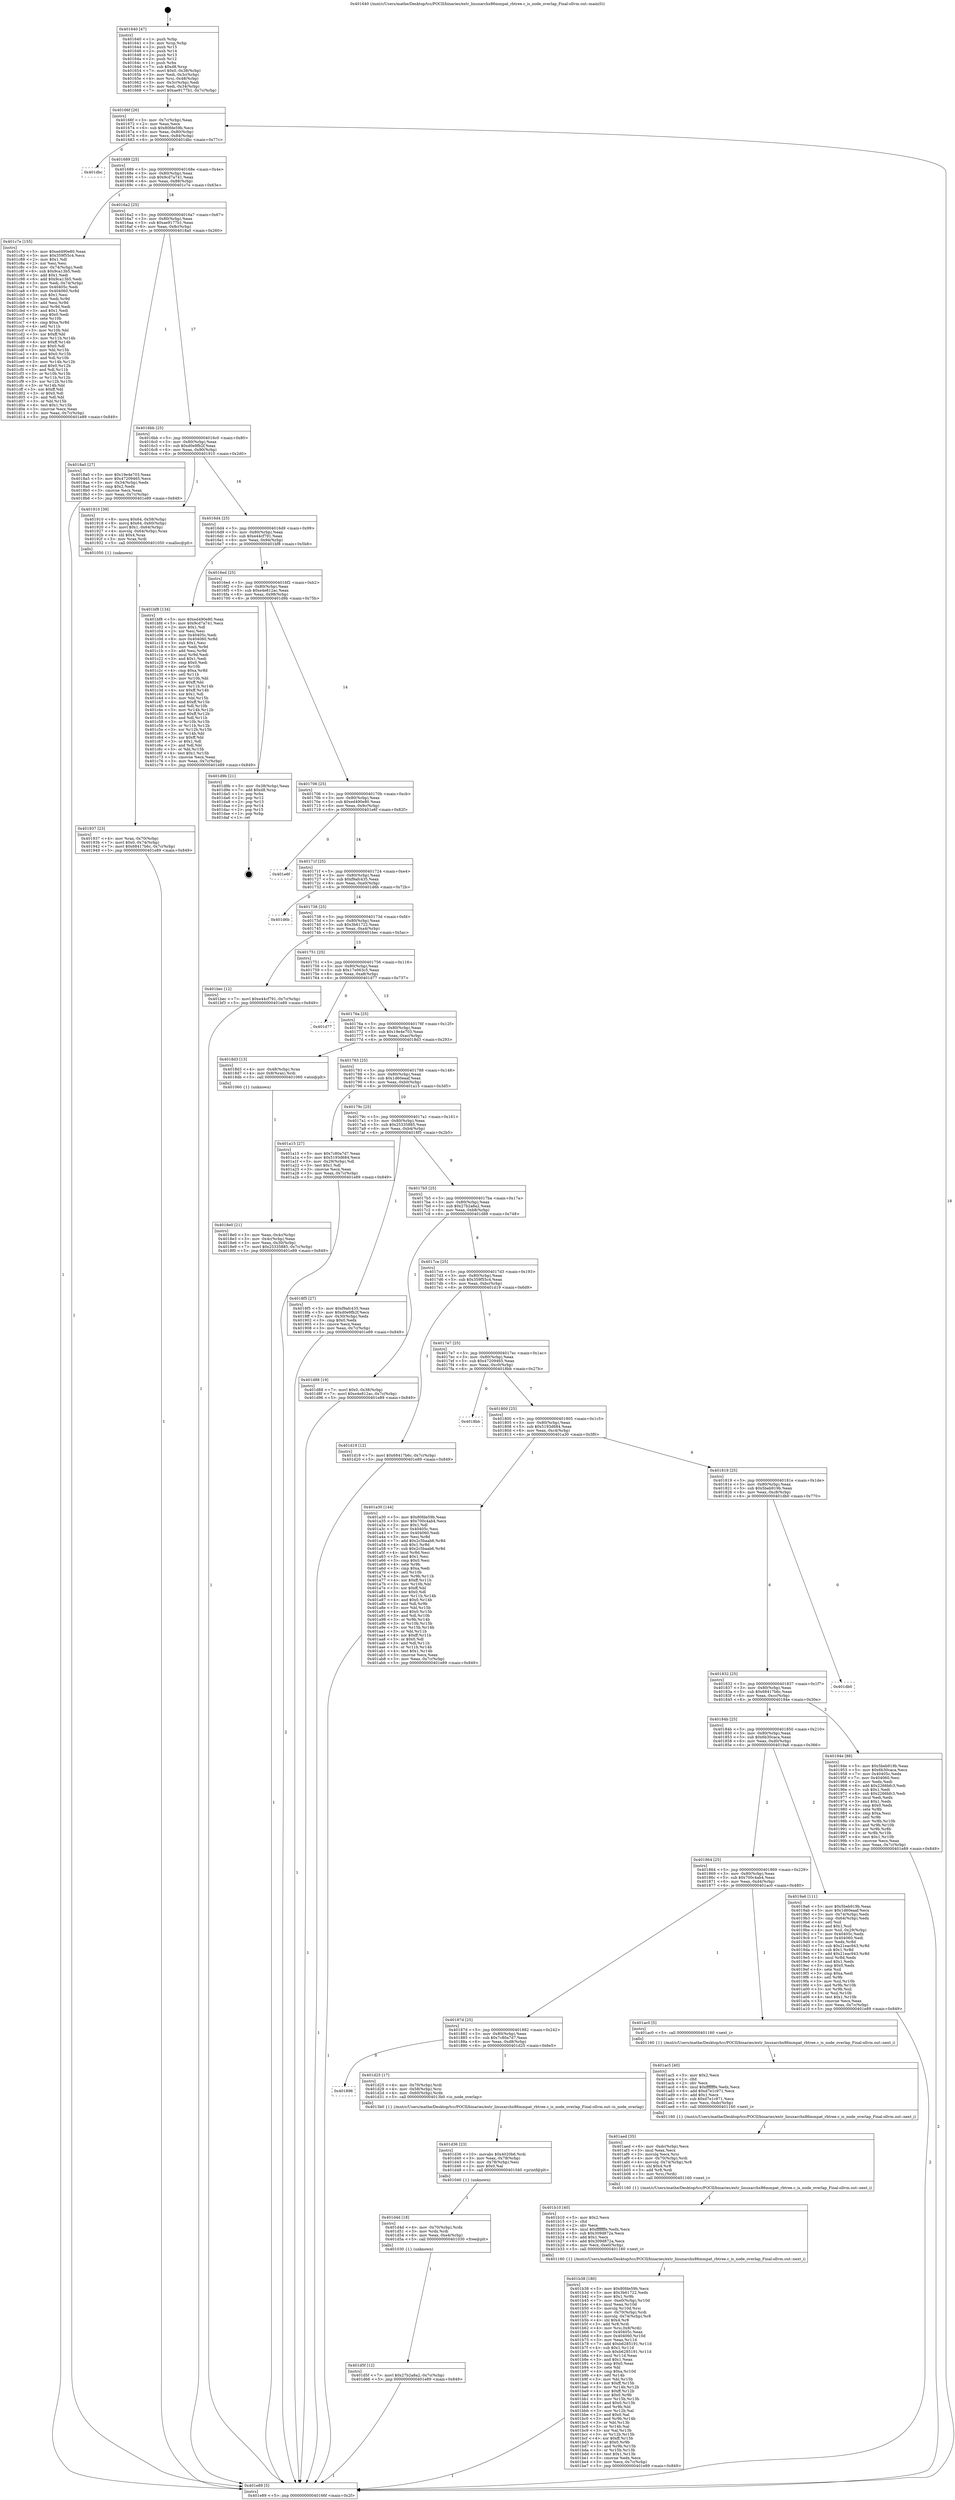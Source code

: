digraph "0x401640" {
  label = "0x401640 (/mnt/c/Users/mathe/Desktop/tcc/POCII/binaries/extr_linuxarchx86mmpat_rbtree.c_is_node_overlap_Final-ollvm.out::main(0))"
  labelloc = "t"
  node[shape=record]

  Entry [label="",width=0.3,height=0.3,shape=circle,fillcolor=black,style=filled]
  "0x40166f" [label="{
     0x40166f [26]\l
     | [instrs]\l
     &nbsp;&nbsp;0x40166f \<+3\>: mov -0x7c(%rbp),%eax\l
     &nbsp;&nbsp;0x401672 \<+2\>: mov %eax,%ecx\l
     &nbsp;&nbsp;0x401674 \<+6\>: sub $0x80fde59b,%ecx\l
     &nbsp;&nbsp;0x40167a \<+3\>: mov %eax,-0x80(%rbp)\l
     &nbsp;&nbsp;0x40167d \<+6\>: mov %ecx,-0x84(%rbp)\l
     &nbsp;&nbsp;0x401683 \<+6\>: je 0000000000401dbc \<main+0x77c\>\l
  }"]
  "0x401dbc" [label="{
     0x401dbc\l
  }", style=dashed]
  "0x401689" [label="{
     0x401689 [25]\l
     | [instrs]\l
     &nbsp;&nbsp;0x401689 \<+5\>: jmp 000000000040168e \<main+0x4e\>\l
     &nbsp;&nbsp;0x40168e \<+3\>: mov -0x80(%rbp),%eax\l
     &nbsp;&nbsp;0x401691 \<+5\>: sub $0x9cd7a741,%eax\l
     &nbsp;&nbsp;0x401696 \<+6\>: mov %eax,-0x88(%rbp)\l
     &nbsp;&nbsp;0x40169c \<+6\>: je 0000000000401c7e \<main+0x63e\>\l
  }"]
  Exit [label="",width=0.3,height=0.3,shape=circle,fillcolor=black,style=filled,peripheries=2]
  "0x401c7e" [label="{
     0x401c7e [155]\l
     | [instrs]\l
     &nbsp;&nbsp;0x401c7e \<+5\>: mov $0xed490e80,%eax\l
     &nbsp;&nbsp;0x401c83 \<+5\>: mov $0x359f55c4,%ecx\l
     &nbsp;&nbsp;0x401c88 \<+2\>: mov $0x1,%dl\l
     &nbsp;&nbsp;0x401c8a \<+2\>: xor %esi,%esi\l
     &nbsp;&nbsp;0x401c8c \<+3\>: mov -0x74(%rbp),%edi\l
     &nbsp;&nbsp;0x401c8f \<+6\>: sub $0x9ca13b5,%edi\l
     &nbsp;&nbsp;0x401c95 \<+3\>: add $0x1,%edi\l
     &nbsp;&nbsp;0x401c98 \<+6\>: add $0x9ca13b5,%edi\l
     &nbsp;&nbsp;0x401c9e \<+3\>: mov %edi,-0x74(%rbp)\l
     &nbsp;&nbsp;0x401ca1 \<+7\>: mov 0x40405c,%edi\l
     &nbsp;&nbsp;0x401ca8 \<+8\>: mov 0x404060,%r8d\l
     &nbsp;&nbsp;0x401cb0 \<+3\>: sub $0x1,%esi\l
     &nbsp;&nbsp;0x401cb3 \<+3\>: mov %edi,%r9d\l
     &nbsp;&nbsp;0x401cb6 \<+3\>: add %esi,%r9d\l
     &nbsp;&nbsp;0x401cb9 \<+4\>: imul %r9d,%edi\l
     &nbsp;&nbsp;0x401cbd \<+3\>: and $0x1,%edi\l
     &nbsp;&nbsp;0x401cc0 \<+3\>: cmp $0x0,%edi\l
     &nbsp;&nbsp;0x401cc3 \<+4\>: sete %r10b\l
     &nbsp;&nbsp;0x401cc7 \<+4\>: cmp $0xa,%r8d\l
     &nbsp;&nbsp;0x401ccb \<+4\>: setl %r11b\l
     &nbsp;&nbsp;0x401ccf \<+3\>: mov %r10b,%bl\l
     &nbsp;&nbsp;0x401cd2 \<+3\>: xor $0xff,%bl\l
     &nbsp;&nbsp;0x401cd5 \<+3\>: mov %r11b,%r14b\l
     &nbsp;&nbsp;0x401cd8 \<+4\>: xor $0xff,%r14b\l
     &nbsp;&nbsp;0x401cdc \<+3\>: xor $0x0,%dl\l
     &nbsp;&nbsp;0x401cdf \<+3\>: mov %bl,%r15b\l
     &nbsp;&nbsp;0x401ce2 \<+4\>: and $0x0,%r15b\l
     &nbsp;&nbsp;0x401ce6 \<+3\>: and %dl,%r10b\l
     &nbsp;&nbsp;0x401ce9 \<+3\>: mov %r14b,%r12b\l
     &nbsp;&nbsp;0x401cec \<+4\>: and $0x0,%r12b\l
     &nbsp;&nbsp;0x401cf0 \<+3\>: and %dl,%r11b\l
     &nbsp;&nbsp;0x401cf3 \<+3\>: or %r10b,%r15b\l
     &nbsp;&nbsp;0x401cf6 \<+3\>: or %r11b,%r12b\l
     &nbsp;&nbsp;0x401cf9 \<+3\>: xor %r12b,%r15b\l
     &nbsp;&nbsp;0x401cfc \<+3\>: or %r14b,%bl\l
     &nbsp;&nbsp;0x401cff \<+3\>: xor $0xff,%bl\l
     &nbsp;&nbsp;0x401d02 \<+3\>: or $0x0,%dl\l
     &nbsp;&nbsp;0x401d05 \<+2\>: and %dl,%bl\l
     &nbsp;&nbsp;0x401d07 \<+3\>: or %bl,%r15b\l
     &nbsp;&nbsp;0x401d0a \<+4\>: test $0x1,%r15b\l
     &nbsp;&nbsp;0x401d0e \<+3\>: cmovne %ecx,%eax\l
     &nbsp;&nbsp;0x401d11 \<+3\>: mov %eax,-0x7c(%rbp)\l
     &nbsp;&nbsp;0x401d14 \<+5\>: jmp 0000000000401e89 \<main+0x849\>\l
  }"]
  "0x4016a2" [label="{
     0x4016a2 [25]\l
     | [instrs]\l
     &nbsp;&nbsp;0x4016a2 \<+5\>: jmp 00000000004016a7 \<main+0x67\>\l
     &nbsp;&nbsp;0x4016a7 \<+3\>: mov -0x80(%rbp),%eax\l
     &nbsp;&nbsp;0x4016aa \<+5\>: sub $0xae9177b1,%eax\l
     &nbsp;&nbsp;0x4016af \<+6\>: mov %eax,-0x8c(%rbp)\l
     &nbsp;&nbsp;0x4016b5 \<+6\>: je 00000000004018a0 \<main+0x260\>\l
  }"]
  "0x401d5f" [label="{
     0x401d5f [12]\l
     | [instrs]\l
     &nbsp;&nbsp;0x401d5f \<+7\>: movl $0x27b2a8a2,-0x7c(%rbp)\l
     &nbsp;&nbsp;0x401d66 \<+5\>: jmp 0000000000401e89 \<main+0x849\>\l
  }"]
  "0x4018a0" [label="{
     0x4018a0 [27]\l
     | [instrs]\l
     &nbsp;&nbsp;0x4018a0 \<+5\>: mov $0x19e4e703,%eax\l
     &nbsp;&nbsp;0x4018a5 \<+5\>: mov $0x47209465,%ecx\l
     &nbsp;&nbsp;0x4018aa \<+3\>: mov -0x34(%rbp),%edx\l
     &nbsp;&nbsp;0x4018ad \<+3\>: cmp $0x2,%edx\l
     &nbsp;&nbsp;0x4018b0 \<+3\>: cmovne %ecx,%eax\l
     &nbsp;&nbsp;0x4018b3 \<+3\>: mov %eax,-0x7c(%rbp)\l
     &nbsp;&nbsp;0x4018b6 \<+5\>: jmp 0000000000401e89 \<main+0x849\>\l
  }"]
  "0x4016bb" [label="{
     0x4016bb [25]\l
     | [instrs]\l
     &nbsp;&nbsp;0x4016bb \<+5\>: jmp 00000000004016c0 \<main+0x80\>\l
     &nbsp;&nbsp;0x4016c0 \<+3\>: mov -0x80(%rbp),%eax\l
     &nbsp;&nbsp;0x4016c3 \<+5\>: sub $0xd0e9fb2f,%eax\l
     &nbsp;&nbsp;0x4016c8 \<+6\>: mov %eax,-0x90(%rbp)\l
     &nbsp;&nbsp;0x4016ce \<+6\>: je 0000000000401910 \<main+0x2d0\>\l
  }"]
  "0x401e89" [label="{
     0x401e89 [5]\l
     | [instrs]\l
     &nbsp;&nbsp;0x401e89 \<+5\>: jmp 000000000040166f \<main+0x2f\>\l
  }"]
  "0x401640" [label="{
     0x401640 [47]\l
     | [instrs]\l
     &nbsp;&nbsp;0x401640 \<+1\>: push %rbp\l
     &nbsp;&nbsp;0x401641 \<+3\>: mov %rsp,%rbp\l
     &nbsp;&nbsp;0x401644 \<+2\>: push %r15\l
     &nbsp;&nbsp;0x401646 \<+2\>: push %r14\l
     &nbsp;&nbsp;0x401648 \<+2\>: push %r13\l
     &nbsp;&nbsp;0x40164a \<+2\>: push %r12\l
     &nbsp;&nbsp;0x40164c \<+1\>: push %rbx\l
     &nbsp;&nbsp;0x40164d \<+7\>: sub $0xd8,%rsp\l
     &nbsp;&nbsp;0x401654 \<+7\>: movl $0x0,-0x38(%rbp)\l
     &nbsp;&nbsp;0x40165b \<+3\>: mov %edi,-0x3c(%rbp)\l
     &nbsp;&nbsp;0x40165e \<+4\>: mov %rsi,-0x48(%rbp)\l
     &nbsp;&nbsp;0x401662 \<+3\>: mov -0x3c(%rbp),%edi\l
     &nbsp;&nbsp;0x401665 \<+3\>: mov %edi,-0x34(%rbp)\l
     &nbsp;&nbsp;0x401668 \<+7\>: movl $0xae9177b1,-0x7c(%rbp)\l
  }"]
  "0x401d4d" [label="{
     0x401d4d [18]\l
     | [instrs]\l
     &nbsp;&nbsp;0x401d4d \<+4\>: mov -0x70(%rbp),%rdx\l
     &nbsp;&nbsp;0x401d51 \<+3\>: mov %rdx,%rdi\l
     &nbsp;&nbsp;0x401d54 \<+6\>: mov %eax,-0xe4(%rbp)\l
     &nbsp;&nbsp;0x401d5a \<+5\>: call 0000000000401030 \<free@plt\>\l
     | [calls]\l
     &nbsp;&nbsp;0x401030 \{1\} (unknown)\l
  }"]
  "0x401910" [label="{
     0x401910 [39]\l
     | [instrs]\l
     &nbsp;&nbsp;0x401910 \<+8\>: movq $0x64,-0x58(%rbp)\l
     &nbsp;&nbsp;0x401918 \<+8\>: movq $0x64,-0x60(%rbp)\l
     &nbsp;&nbsp;0x401920 \<+7\>: movl $0x1,-0x64(%rbp)\l
     &nbsp;&nbsp;0x401927 \<+4\>: movslq -0x64(%rbp),%rax\l
     &nbsp;&nbsp;0x40192b \<+4\>: shl $0x4,%rax\l
     &nbsp;&nbsp;0x40192f \<+3\>: mov %rax,%rdi\l
     &nbsp;&nbsp;0x401932 \<+5\>: call 0000000000401050 \<malloc@plt\>\l
     | [calls]\l
     &nbsp;&nbsp;0x401050 \{1\} (unknown)\l
  }"]
  "0x4016d4" [label="{
     0x4016d4 [25]\l
     | [instrs]\l
     &nbsp;&nbsp;0x4016d4 \<+5\>: jmp 00000000004016d9 \<main+0x99\>\l
     &nbsp;&nbsp;0x4016d9 \<+3\>: mov -0x80(%rbp),%eax\l
     &nbsp;&nbsp;0x4016dc \<+5\>: sub $0xe44cf791,%eax\l
     &nbsp;&nbsp;0x4016e1 \<+6\>: mov %eax,-0x94(%rbp)\l
     &nbsp;&nbsp;0x4016e7 \<+6\>: je 0000000000401bf8 \<main+0x5b8\>\l
  }"]
  "0x401d36" [label="{
     0x401d36 [23]\l
     | [instrs]\l
     &nbsp;&nbsp;0x401d36 \<+10\>: movabs $0x4020b6,%rdi\l
     &nbsp;&nbsp;0x401d40 \<+3\>: mov %eax,-0x78(%rbp)\l
     &nbsp;&nbsp;0x401d43 \<+3\>: mov -0x78(%rbp),%esi\l
     &nbsp;&nbsp;0x401d46 \<+2\>: mov $0x0,%al\l
     &nbsp;&nbsp;0x401d48 \<+5\>: call 0000000000401040 \<printf@plt\>\l
     | [calls]\l
     &nbsp;&nbsp;0x401040 \{1\} (unknown)\l
  }"]
  "0x401bf8" [label="{
     0x401bf8 [134]\l
     | [instrs]\l
     &nbsp;&nbsp;0x401bf8 \<+5\>: mov $0xed490e80,%eax\l
     &nbsp;&nbsp;0x401bfd \<+5\>: mov $0x9cd7a741,%ecx\l
     &nbsp;&nbsp;0x401c02 \<+2\>: mov $0x1,%dl\l
     &nbsp;&nbsp;0x401c04 \<+2\>: xor %esi,%esi\l
     &nbsp;&nbsp;0x401c06 \<+7\>: mov 0x40405c,%edi\l
     &nbsp;&nbsp;0x401c0d \<+8\>: mov 0x404060,%r8d\l
     &nbsp;&nbsp;0x401c15 \<+3\>: sub $0x1,%esi\l
     &nbsp;&nbsp;0x401c18 \<+3\>: mov %edi,%r9d\l
     &nbsp;&nbsp;0x401c1b \<+3\>: add %esi,%r9d\l
     &nbsp;&nbsp;0x401c1e \<+4\>: imul %r9d,%edi\l
     &nbsp;&nbsp;0x401c22 \<+3\>: and $0x1,%edi\l
     &nbsp;&nbsp;0x401c25 \<+3\>: cmp $0x0,%edi\l
     &nbsp;&nbsp;0x401c28 \<+4\>: sete %r10b\l
     &nbsp;&nbsp;0x401c2c \<+4\>: cmp $0xa,%r8d\l
     &nbsp;&nbsp;0x401c30 \<+4\>: setl %r11b\l
     &nbsp;&nbsp;0x401c34 \<+3\>: mov %r10b,%bl\l
     &nbsp;&nbsp;0x401c37 \<+3\>: xor $0xff,%bl\l
     &nbsp;&nbsp;0x401c3a \<+3\>: mov %r11b,%r14b\l
     &nbsp;&nbsp;0x401c3d \<+4\>: xor $0xff,%r14b\l
     &nbsp;&nbsp;0x401c41 \<+3\>: xor $0x1,%dl\l
     &nbsp;&nbsp;0x401c44 \<+3\>: mov %bl,%r15b\l
     &nbsp;&nbsp;0x401c47 \<+4\>: and $0xff,%r15b\l
     &nbsp;&nbsp;0x401c4b \<+3\>: and %dl,%r10b\l
     &nbsp;&nbsp;0x401c4e \<+3\>: mov %r14b,%r12b\l
     &nbsp;&nbsp;0x401c51 \<+4\>: and $0xff,%r12b\l
     &nbsp;&nbsp;0x401c55 \<+3\>: and %dl,%r11b\l
     &nbsp;&nbsp;0x401c58 \<+3\>: or %r10b,%r15b\l
     &nbsp;&nbsp;0x401c5b \<+3\>: or %r11b,%r12b\l
     &nbsp;&nbsp;0x401c5e \<+3\>: xor %r12b,%r15b\l
     &nbsp;&nbsp;0x401c61 \<+3\>: or %r14b,%bl\l
     &nbsp;&nbsp;0x401c64 \<+3\>: xor $0xff,%bl\l
     &nbsp;&nbsp;0x401c67 \<+3\>: or $0x1,%dl\l
     &nbsp;&nbsp;0x401c6a \<+2\>: and %dl,%bl\l
     &nbsp;&nbsp;0x401c6c \<+3\>: or %bl,%r15b\l
     &nbsp;&nbsp;0x401c6f \<+4\>: test $0x1,%r15b\l
     &nbsp;&nbsp;0x401c73 \<+3\>: cmovne %ecx,%eax\l
     &nbsp;&nbsp;0x401c76 \<+3\>: mov %eax,-0x7c(%rbp)\l
     &nbsp;&nbsp;0x401c79 \<+5\>: jmp 0000000000401e89 \<main+0x849\>\l
  }"]
  "0x4016ed" [label="{
     0x4016ed [25]\l
     | [instrs]\l
     &nbsp;&nbsp;0x4016ed \<+5\>: jmp 00000000004016f2 \<main+0xb2\>\l
     &nbsp;&nbsp;0x4016f2 \<+3\>: mov -0x80(%rbp),%eax\l
     &nbsp;&nbsp;0x4016f5 \<+5\>: sub $0xe4e812ac,%eax\l
     &nbsp;&nbsp;0x4016fa \<+6\>: mov %eax,-0x98(%rbp)\l
     &nbsp;&nbsp;0x401700 \<+6\>: je 0000000000401d9b \<main+0x75b\>\l
  }"]
  "0x401896" [label="{
     0x401896\l
  }", style=dashed]
  "0x401d9b" [label="{
     0x401d9b [21]\l
     | [instrs]\l
     &nbsp;&nbsp;0x401d9b \<+3\>: mov -0x38(%rbp),%eax\l
     &nbsp;&nbsp;0x401d9e \<+7\>: add $0xd8,%rsp\l
     &nbsp;&nbsp;0x401da5 \<+1\>: pop %rbx\l
     &nbsp;&nbsp;0x401da6 \<+2\>: pop %r12\l
     &nbsp;&nbsp;0x401da8 \<+2\>: pop %r13\l
     &nbsp;&nbsp;0x401daa \<+2\>: pop %r14\l
     &nbsp;&nbsp;0x401dac \<+2\>: pop %r15\l
     &nbsp;&nbsp;0x401dae \<+1\>: pop %rbp\l
     &nbsp;&nbsp;0x401daf \<+1\>: ret\l
  }"]
  "0x401706" [label="{
     0x401706 [25]\l
     | [instrs]\l
     &nbsp;&nbsp;0x401706 \<+5\>: jmp 000000000040170b \<main+0xcb\>\l
     &nbsp;&nbsp;0x40170b \<+3\>: mov -0x80(%rbp),%eax\l
     &nbsp;&nbsp;0x40170e \<+5\>: sub $0xed490e80,%eax\l
     &nbsp;&nbsp;0x401713 \<+6\>: mov %eax,-0x9c(%rbp)\l
     &nbsp;&nbsp;0x401719 \<+6\>: je 0000000000401e6f \<main+0x82f\>\l
  }"]
  "0x401d25" [label="{
     0x401d25 [17]\l
     | [instrs]\l
     &nbsp;&nbsp;0x401d25 \<+4\>: mov -0x70(%rbp),%rdi\l
     &nbsp;&nbsp;0x401d29 \<+4\>: mov -0x58(%rbp),%rsi\l
     &nbsp;&nbsp;0x401d2d \<+4\>: mov -0x60(%rbp),%rdx\l
     &nbsp;&nbsp;0x401d31 \<+5\>: call 00000000004013b0 \<is_node_overlap\>\l
     | [calls]\l
     &nbsp;&nbsp;0x4013b0 \{1\} (/mnt/c/Users/mathe/Desktop/tcc/POCII/binaries/extr_linuxarchx86mmpat_rbtree.c_is_node_overlap_Final-ollvm.out::is_node_overlap)\l
  }"]
  "0x401e6f" [label="{
     0x401e6f\l
  }", style=dashed]
  "0x40171f" [label="{
     0x40171f [25]\l
     | [instrs]\l
     &nbsp;&nbsp;0x40171f \<+5\>: jmp 0000000000401724 \<main+0xe4\>\l
     &nbsp;&nbsp;0x401724 \<+3\>: mov -0x80(%rbp),%eax\l
     &nbsp;&nbsp;0x401727 \<+5\>: sub $0xf9afc435,%eax\l
     &nbsp;&nbsp;0x40172c \<+6\>: mov %eax,-0xa0(%rbp)\l
     &nbsp;&nbsp;0x401732 \<+6\>: je 0000000000401d6b \<main+0x72b\>\l
  }"]
  "0x401b38" [label="{
     0x401b38 [180]\l
     | [instrs]\l
     &nbsp;&nbsp;0x401b38 \<+5\>: mov $0x80fde59b,%ecx\l
     &nbsp;&nbsp;0x401b3d \<+5\>: mov $0x3b61722,%edx\l
     &nbsp;&nbsp;0x401b42 \<+3\>: mov $0x1,%r9b\l
     &nbsp;&nbsp;0x401b45 \<+7\>: mov -0xe0(%rbp),%r10d\l
     &nbsp;&nbsp;0x401b4c \<+4\>: imul %eax,%r10d\l
     &nbsp;&nbsp;0x401b50 \<+3\>: movslq %r10d,%rsi\l
     &nbsp;&nbsp;0x401b53 \<+4\>: mov -0x70(%rbp),%rdi\l
     &nbsp;&nbsp;0x401b57 \<+4\>: movslq -0x74(%rbp),%r8\l
     &nbsp;&nbsp;0x401b5b \<+4\>: shl $0x4,%r8\l
     &nbsp;&nbsp;0x401b5f \<+3\>: add %r8,%rdi\l
     &nbsp;&nbsp;0x401b62 \<+4\>: mov %rsi,0x8(%rdi)\l
     &nbsp;&nbsp;0x401b66 \<+7\>: mov 0x40405c,%eax\l
     &nbsp;&nbsp;0x401b6d \<+8\>: mov 0x404060,%r10d\l
     &nbsp;&nbsp;0x401b75 \<+3\>: mov %eax,%r11d\l
     &nbsp;&nbsp;0x401b78 \<+7\>: add $0xb6285191,%r11d\l
     &nbsp;&nbsp;0x401b7f \<+4\>: sub $0x1,%r11d\l
     &nbsp;&nbsp;0x401b83 \<+7\>: sub $0xb6285191,%r11d\l
     &nbsp;&nbsp;0x401b8a \<+4\>: imul %r11d,%eax\l
     &nbsp;&nbsp;0x401b8e \<+3\>: and $0x1,%eax\l
     &nbsp;&nbsp;0x401b91 \<+3\>: cmp $0x0,%eax\l
     &nbsp;&nbsp;0x401b94 \<+3\>: sete %bl\l
     &nbsp;&nbsp;0x401b97 \<+4\>: cmp $0xa,%r10d\l
     &nbsp;&nbsp;0x401b9b \<+4\>: setl %r14b\l
     &nbsp;&nbsp;0x401b9f \<+3\>: mov %bl,%r15b\l
     &nbsp;&nbsp;0x401ba2 \<+4\>: xor $0xff,%r15b\l
     &nbsp;&nbsp;0x401ba6 \<+3\>: mov %r14b,%r12b\l
     &nbsp;&nbsp;0x401ba9 \<+4\>: xor $0xff,%r12b\l
     &nbsp;&nbsp;0x401bad \<+4\>: xor $0x0,%r9b\l
     &nbsp;&nbsp;0x401bb1 \<+3\>: mov %r15b,%r13b\l
     &nbsp;&nbsp;0x401bb4 \<+4\>: and $0x0,%r13b\l
     &nbsp;&nbsp;0x401bb8 \<+3\>: and %r9b,%bl\l
     &nbsp;&nbsp;0x401bbb \<+3\>: mov %r12b,%al\l
     &nbsp;&nbsp;0x401bbe \<+2\>: and $0x0,%al\l
     &nbsp;&nbsp;0x401bc0 \<+3\>: and %r9b,%r14b\l
     &nbsp;&nbsp;0x401bc3 \<+3\>: or %bl,%r13b\l
     &nbsp;&nbsp;0x401bc6 \<+3\>: or %r14b,%al\l
     &nbsp;&nbsp;0x401bc9 \<+3\>: xor %al,%r13b\l
     &nbsp;&nbsp;0x401bcc \<+3\>: or %r12b,%r15b\l
     &nbsp;&nbsp;0x401bcf \<+4\>: xor $0xff,%r15b\l
     &nbsp;&nbsp;0x401bd3 \<+4\>: or $0x0,%r9b\l
     &nbsp;&nbsp;0x401bd7 \<+3\>: and %r9b,%r15b\l
     &nbsp;&nbsp;0x401bda \<+3\>: or %r15b,%r13b\l
     &nbsp;&nbsp;0x401bdd \<+4\>: test $0x1,%r13b\l
     &nbsp;&nbsp;0x401be1 \<+3\>: cmovne %edx,%ecx\l
     &nbsp;&nbsp;0x401be4 \<+3\>: mov %ecx,-0x7c(%rbp)\l
     &nbsp;&nbsp;0x401be7 \<+5\>: jmp 0000000000401e89 \<main+0x849\>\l
  }"]
  "0x401d6b" [label="{
     0x401d6b\l
  }", style=dashed]
  "0x401738" [label="{
     0x401738 [25]\l
     | [instrs]\l
     &nbsp;&nbsp;0x401738 \<+5\>: jmp 000000000040173d \<main+0xfd\>\l
     &nbsp;&nbsp;0x40173d \<+3\>: mov -0x80(%rbp),%eax\l
     &nbsp;&nbsp;0x401740 \<+5\>: sub $0x3b61722,%eax\l
     &nbsp;&nbsp;0x401745 \<+6\>: mov %eax,-0xa4(%rbp)\l
     &nbsp;&nbsp;0x40174b \<+6\>: je 0000000000401bec \<main+0x5ac\>\l
  }"]
  "0x401b10" [label="{
     0x401b10 [40]\l
     | [instrs]\l
     &nbsp;&nbsp;0x401b10 \<+5\>: mov $0x2,%ecx\l
     &nbsp;&nbsp;0x401b15 \<+1\>: cltd\l
     &nbsp;&nbsp;0x401b16 \<+2\>: idiv %ecx\l
     &nbsp;&nbsp;0x401b18 \<+6\>: imul $0xfffffffe,%edx,%ecx\l
     &nbsp;&nbsp;0x401b1e \<+6\>: sub $0x309d872a,%ecx\l
     &nbsp;&nbsp;0x401b24 \<+3\>: add $0x1,%ecx\l
     &nbsp;&nbsp;0x401b27 \<+6\>: add $0x309d872a,%ecx\l
     &nbsp;&nbsp;0x401b2d \<+6\>: mov %ecx,-0xe0(%rbp)\l
     &nbsp;&nbsp;0x401b33 \<+5\>: call 0000000000401160 \<next_i\>\l
     | [calls]\l
     &nbsp;&nbsp;0x401160 \{1\} (/mnt/c/Users/mathe/Desktop/tcc/POCII/binaries/extr_linuxarchx86mmpat_rbtree.c_is_node_overlap_Final-ollvm.out::next_i)\l
  }"]
  "0x401bec" [label="{
     0x401bec [12]\l
     | [instrs]\l
     &nbsp;&nbsp;0x401bec \<+7\>: movl $0xe44cf791,-0x7c(%rbp)\l
     &nbsp;&nbsp;0x401bf3 \<+5\>: jmp 0000000000401e89 \<main+0x849\>\l
  }"]
  "0x401751" [label="{
     0x401751 [25]\l
     | [instrs]\l
     &nbsp;&nbsp;0x401751 \<+5\>: jmp 0000000000401756 \<main+0x116\>\l
     &nbsp;&nbsp;0x401756 \<+3\>: mov -0x80(%rbp),%eax\l
     &nbsp;&nbsp;0x401759 \<+5\>: sub $0x17e063c5,%eax\l
     &nbsp;&nbsp;0x40175e \<+6\>: mov %eax,-0xa8(%rbp)\l
     &nbsp;&nbsp;0x401764 \<+6\>: je 0000000000401d77 \<main+0x737\>\l
  }"]
  "0x401aed" [label="{
     0x401aed [35]\l
     | [instrs]\l
     &nbsp;&nbsp;0x401aed \<+6\>: mov -0xdc(%rbp),%ecx\l
     &nbsp;&nbsp;0x401af3 \<+3\>: imul %eax,%ecx\l
     &nbsp;&nbsp;0x401af6 \<+3\>: movslq %ecx,%rsi\l
     &nbsp;&nbsp;0x401af9 \<+4\>: mov -0x70(%rbp),%rdi\l
     &nbsp;&nbsp;0x401afd \<+4\>: movslq -0x74(%rbp),%r8\l
     &nbsp;&nbsp;0x401b01 \<+4\>: shl $0x4,%r8\l
     &nbsp;&nbsp;0x401b05 \<+3\>: add %r8,%rdi\l
     &nbsp;&nbsp;0x401b08 \<+3\>: mov %rsi,(%rdi)\l
     &nbsp;&nbsp;0x401b0b \<+5\>: call 0000000000401160 \<next_i\>\l
     | [calls]\l
     &nbsp;&nbsp;0x401160 \{1\} (/mnt/c/Users/mathe/Desktop/tcc/POCII/binaries/extr_linuxarchx86mmpat_rbtree.c_is_node_overlap_Final-ollvm.out::next_i)\l
  }"]
  "0x401d77" [label="{
     0x401d77\l
  }", style=dashed]
  "0x40176a" [label="{
     0x40176a [25]\l
     | [instrs]\l
     &nbsp;&nbsp;0x40176a \<+5\>: jmp 000000000040176f \<main+0x12f\>\l
     &nbsp;&nbsp;0x40176f \<+3\>: mov -0x80(%rbp),%eax\l
     &nbsp;&nbsp;0x401772 \<+5\>: sub $0x19e4e703,%eax\l
     &nbsp;&nbsp;0x401777 \<+6\>: mov %eax,-0xac(%rbp)\l
     &nbsp;&nbsp;0x40177d \<+6\>: je 00000000004018d3 \<main+0x293\>\l
  }"]
  "0x401ac5" [label="{
     0x401ac5 [40]\l
     | [instrs]\l
     &nbsp;&nbsp;0x401ac5 \<+5\>: mov $0x2,%ecx\l
     &nbsp;&nbsp;0x401aca \<+1\>: cltd\l
     &nbsp;&nbsp;0x401acb \<+2\>: idiv %ecx\l
     &nbsp;&nbsp;0x401acd \<+6\>: imul $0xfffffffe,%edx,%ecx\l
     &nbsp;&nbsp;0x401ad3 \<+6\>: add $0xd7e1c971,%ecx\l
     &nbsp;&nbsp;0x401ad9 \<+3\>: add $0x1,%ecx\l
     &nbsp;&nbsp;0x401adc \<+6\>: sub $0xd7e1c971,%ecx\l
     &nbsp;&nbsp;0x401ae2 \<+6\>: mov %ecx,-0xdc(%rbp)\l
     &nbsp;&nbsp;0x401ae8 \<+5\>: call 0000000000401160 \<next_i\>\l
     | [calls]\l
     &nbsp;&nbsp;0x401160 \{1\} (/mnt/c/Users/mathe/Desktop/tcc/POCII/binaries/extr_linuxarchx86mmpat_rbtree.c_is_node_overlap_Final-ollvm.out::next_i)\l
  }"]
  "0x4018d3" [label="{
     0x4018d3 [13]\l
     | [instrs]\l
     &nbsp;&nbsp;0x4018d3 \<+4\>: mov -0x48(%rbp),%rax\l
     &nbsp;&nbsp;0x4018d7 \<+4\>: mov 0x8(%rax),%rdi\l
     &nbsp;&nbsp;0x4018db \<+5\>: call 0000000000401060 \<atoi@plt\>\l
     | [calls]\l
     &nbsp;&nbsp;0x401060 \{1\} (unknown)\l
  }"]
  "0x401783" [label="{
     0x401783 [25]\l
     | [instrs]\l
     &nbsp;&nbsp;0x401783 \<+5\>: jmp 0000000000401788 \<main+0x148\>\l
     &nbsp;&nbsp;0x401788 \<+3\>: mov -0x80(%rbp),%eax\l
     &nbsp;&nbsp;0x40178b \<+5\>: sub $0x1d60eaaf,%eax\l
     &nbsp;&nbsp;0x401790 \<+6\>: mov %eax,-0xb0(%rbp)\l
     &nbsp;&nbsp;0x401796 \<+6\>: je 0000000000401a15 \<main+0x3d5\>\l
  }"]
  "0x4018e0" [label="{
     0x4018e0 [21]\l
     | [instrs]\l
     &nbsp;&nbsp;0x4018e0 \<+3\>: mov %eax,-0x4c(%rbp)\l
     &nbsp;&nbsp;0x4018e3 \<+3\>: mov -0x4c(%rbp),%eax\l
     &nbsp;&nbsp;0x4018e6 \<+3\>: mov %eax,-0x30(%rbp)\l
     &nbsp;&nbsp;0x4018e9 \<+7\>: movl $0x25335885,-0x7c(%rbp)\l
     &nbsp;&nbsp;0x4018f0 \<+5\>: jmp 0000000000401e89 \<main+0x849\>\l
  }"]
  "0x40187d" [label="{
     0x40187d [25]\l
     | [instrs]\l
     &nbsp;&nbsp;0x40187d \<+5\>: jmp 0000000000401882 \<main+0x242\>\l
     &nbsp;&nbsp;0x401882 \<+3\>: mov -0x80(%rbp),%eax\l
     &nbsp;&nbsp;0x401885 \<+5\>: sub $0x7c80a7d7,%eax\l
     &nbsp;&nbsp;0x40188a \<+6\>: mov %eax,-0xd8(%rbp)\l
     &nbsp;&nbsp;0x401890 \<+6\>: je 0000000000401d25 \<main+0x6e5\>\l
  }"]
  "0x401a15" [label="{
     0x401a15 [27]\l
     | [instrs]\l
     &nbsp;&nbsp;0x401a15 \<+5\>: mov $0x7c80a7d7,%eax\l
     &nbsp;&nbsp;0x401a1a \<+5\>: mov $0x5193d684,%ecx\l
     &nbsp;&nbsp;0x401a1f \<+3\>: mov -0x29(%rbp),%dl\l
     &nbsp;&nbsp;0x401a22 \<+3\>: test $0x1,%dl\l
     &nbsp;&nbsp;0x401a25 \<+3\>: cmovne %ecx,%eax\l
     &nbsp;&nbsp;0x401a28 \<+3\>: mov %eax,-0x7c(%rbp)\l
     &nbsp;&nbsp;0x401a2b \<+5\>: jmp 0000000000401e89 \<main+0x849\>\l
  }"]
  "0x40179c" [label="{
     0x40179c [25]\l
     | [instrs]\l
     &nbsp;&nbsp;0x40179c \<+5\>: jmp 00000000004017a1 \<main+0x161\>\l
     &nbsp;&nbsp;0x4017a1 \<+3\>: mov -0x80(%rbp),%eax\l
     &nbsp;&nbsp;0x4017a4 \<+5\>: sub $0x25335885,%eax\l
     &nbsp;&nbsp;0x4017a9 \<+6\>: mov %eax,-0xb4(%rbp)\l
     &nbsp;&nbsp;0x4017af \<+6\>: je 00000000004018f5 \<main+0x2b5\>\l
  }"]
  "0x401ac0" [label="{
     0x401ac0 [5]\l
     | [instrs]\l
     &nbsp;&nbsp;0x401ac0 \<+5\>: call 0000000000401160 \<next_i\>\l
     | [calls]\l
     &nbsp;&nbsp;0x401160 \{1\} (/mnt/c/Users/mathe/Desktop/tcc/POCII/binaries/extr_linuxarchx86mmpat_rbtree.c_is_node_overlap_Final-ollvm.out::next_i)\l
  }"]
  "0x4018f5" [label="{
     0x4018f5 [27]\l
     | [instrs]\l
     &nbsp;&nbsp;0x4018f5 \<+5\>: mov $0xf9afc435,%eax\l
     &nbsp;&nbsp;0x4018fa \<+5\>: mov $0xd0e9fb2f,%ecx\l
     &nbsp;&nbsp;0x4018ff \<+3\>: mov -0x30(%rbp),%edx\l
     &nbsp;&nbsp;0x401902 \<+3\>: cmp $0x0,%edx\l
     &nbsp;&nbsp;0x401905 \<+3\>: cmove %ecx,%eax\l
     &nbsp;&nbsp;0x401908 \<+3\>: mov %eax,-0x7c(%rbp)\l
     &nbsp;&nbsp;0x40190b \<+5\>: jmp 0000000000401e89 \<main+0x849\>\l
  }"]
  "0x4017b5" [label="{
     0x4017b5 [25]\l
     | [instrs]\l
     &nbsp;&nbsp;0x4017b5 \<+5\>: jmp 00000000004017ba \<main+0x17a\>\l
     &nbsp;&nbsp;0x4017ba \<+3\>: mov -0x80(%rbp),%eax\l
     &nbsp;&nbsp;0x4017bd \<+5\>: sub $0x27b2a8a2,%eax\l
     &nbsp;&nbsp;0x4017c2 \<+6\>: mov %eax,-0xb8(%rbp)\l
     &nbsp;&nbsp;0x4017c8 \<+6\>: je 0000000000401d88 \<main+0x748\>\l
  }"]
  "0x401937" [label="{
     0x401937 [23]\l
     | [instrs]\l
     &nbsp;&nbsp;0x401937 \<+4\>: mov %rax,-0x70(%rbp)\l
     &nbsp;&nbsp;0x40193b \<+7\>: movl $0x0,-0x74(%rbp)\l
     &nbsp;&nbsp;0x401942 \<+7\>: movl $0x68417b6c,-0x7c(%rbp)\l
     &nbsp;&nbsp;0x401949 \<+5\>: jmp 0000000000401e89 \<main+0x849\>\l
  }"]
  "0x401864" [label="{
     0x401864 [25]\l
     | [instrs]\l
     &nbsp;&nbsp;0x401864 \<+5\>: jmp 0000000000401869 \<main+0x229\>\l
     &nbsp;&nbsp;0x401869 \<+3\>: mov -0x80(%rbp),%eax\l
     &nbsp;&nbsp;0x40186c \<+5\>: sub $0x700c4ab4,%eax\l
     &nbsp;&nbsp;0x401871 \<+6\>: mov %eax,-0xd4(%rbp)\l
     &nbsp;&nbsp;0x401877 \<+6\>: je 0000000000401ac0 \<main+0x480\>\l
  }"]
  "0x401d88" [label="{
     0x401d88 [19]\l
     | [instrs]\l
     &nbsp;&nbsp;0x401d88 \<+7\>: movl $0x0,-0x38(%rbp)\l
     &nbsp;&nbsp;0x401d8f \<+7\>: movl $0xe4e812ac,-0x7c(%rbp)\l
     &nbsp;&nbsp;0x401d96 \<+5\>: jmp 0000000000401e89 \<main+0x849\>\l
  }"]
  "0x4017ce" [label="{
     0x4017ce [25]\l
     | [instrs]\l
     &nbsp;&nbsp;0x4017ce \<+5\>: jmp 00000000004017d3 \<main+0x193\>\l
     &nbsp;&nbsp;0x4017d3 \<+3\>: mov -0x80(%rbp),%eax\l
     &nbsp;&nbsp;0x4017d6 \<+5\>: sub $0x359f55c4,%eax\l
     &nbsp;&nbsp;0x4017db \<+6\>: mov %eax,-0xbc(%rbp)\l
     &nbsp;&nbsp;0x4017e1 \<+6\>: je 0000000000401d19 \<main+0x6d9\>\l
  }"]
  "0x4019a6" [label="{
     0x4019a6 [111]\l
     | [instrs]\l
     &nbsp;&nbsp;0x4019a6 \<+5\>: mov $0x5beb919b,%eax\l
     &nbsp;&nbsp;0x4019ab \<+5\>: mov $0x1d60eaaf,%ecx\l
     &nbsp;&nbsp;0x4019b0 \<+3\>: mov -0x74(%rbp),%edx\l
     &nbsp;&nbsp;0x4019b3 \<+3\>: cmp -0x64(%rbp),%edx\l
     &nbsp;&nbsp;0x4019b6 \<+4\>: setl %sil\l
     &nbsp;&nbsp;0x4019ba \<+4\>: and $0x1,%sil\l
     &nbsp;&nbsp;0x4019be \<+4\>: mov %sil,-0x29(%rbp)\l
     &nbsp;&nbsp;0x4019c2 \<+7\>: mov 0x40405c,%edx\l
     &nbsp;&nbsp;0x4019c9 \<+7\>: mov 0x404060,%edi\l
     &nbsp;&nbsp;0x4019d0 \<+3\>: mov %edx,%r8d\l
     &nbsp;&nbsp;0x4019d3 \<+7\>: sub $0x21eac943,%r8d\l
     &nbsp;&nbsp;0x4019da \<+4\>: sub $0x1,%r8d\l
     &nbsp;&nbsp;0x4019de \<+7\>: add $0x21eac943,%r8d\l
     &nbsp;&nbsp;0x4019e5 \<+4\>: imul %r8d,%edx\l
     &nbsp;&nbsp;0x4019e9 \<+3\>: and $0x1,%edx\l
     &nbsp;&nbsp;0x4019ec \<+3\>: cmp $0x0,%edx\l
     &nbsp;&nbsp;0x4019ef \<+4\>: sete %sil\l
     &nbsp;&nbsp;0x4019f3 \<+3\>: cmp $0xa,%edi\l
     &nbsp;&nbsp;0x4019f6 \<+4\>: setl %r9b\l
     &nbsp;&nbsp;0x4019fa \<+3\>: mov %sil,%r10b\l
     &nbsp;&nbsp;0x4019fd \<+3\>: and %r9b,%r10b\l
     &nbsp;&nbsp;0x401a00 \<+3\>: xor %r9b,%sil\l
     &nbsp;&nbsp;0x401a03 \<+3\>: or %sil,%r10b\l
     &nbsp;&nbsp;0x401a06 \<+4\>: test $0x1,%r10b\l
     &nbsp;&nbsp;0x401a0a \<+3\>: cmovne %ecx,%eax\l
     &nbsp;&nbsp;0x401a0d \<+3\>: mov %eax,-0x7c(%rbp)\l
     &nbsp;&nbsp;0x401a10 \<+5\>: jmp 0000000000401e89 \<main+0x849\>\l
  }"]
  "0x401d19" [label="{
     0x401d19 [12]\l
     | [instrs]\l
     &nbsp;&nbsp;0x401d19 \<+7\>: movl $0x68417b6c,-0x7c(%rbp)\l
     &nbsp;&nbsp;0x401d20 \<+5\>: jmp 0000000000401e89 \<main+0x849\>\l
  }"]
  "0x4017e7" [label="{
     0x4017e7 [25]\l
     | [instrs]\l
     &nbsp;&nbsp;0x4017e7 \<+5\>: jmp 00000000004017ec \<main+0x1ac\>\l
     &nbsp;&nbsp;0x4017ec \<+3\>: mov -0x80(%rbp),%eax\l
     &nbsp;&nbsp;0x4017ef \<+5\>: sub $0x47209465,%eax\l
     &nbsp;&nbsp;0x4017f4 \<+6\>: mov %eax,-0xc0(%rbp)\l
     &nbsp;&nbsp;0x4017fa \<+6\>: je 00000000004018bb \<main+0x27b\>\l
  }"]
  "0x40184b" [label="{
     0x40184b [25]\l
     | [instrs]\l
     &nbsp;&nbsp;0x40184b \<+5\>: jmp 0000000000401850 \<main+0x210\>\l
     &nbsp;&nbsp;0x401850 \<+3\>: mov -0x80(%rbp),%eax\l
     &nbsp;&nbsp;0x401853 \<+5\>: sub $0x6b30caca,%eax\l
     &nbsp;&nbsp;0x401858 \<+6\>: mov %eax,-0xd0(%rbp)\l
     &nbsp;&nbsp;0x40185e \<+6\>: je 00000000004019a6 \<main+0x366\>\l
  }"]
  "0x4018bb" [label="{
     0x4018bb\l
  }", style=dashed]
  "0x401800" [label="{
     0x401800 [25]\l
     | [instrs]\l
     &nbsp;&nbsp;0x401800 \<+5\>: jmp 0000000000401805 \<main+0x1c5\>\l
     &nbsp;&nbsp;0x401805 \<+3\>: mov -0x80(%rbp),%eax\l
     &nbsp;&nbsp;0x401808 \<+5\>: sub $0x5193d684,%eax\l
     &nbsp;&nbsp;0x40180d \<+6\>: mov %eax,-0xc4(%rbp)\l
     &nbsp;&nbsp;0x401813 \<+6\>: je 0000000000401a30 \<main+0x3f0\>\l
  }"]
  "0x40194e" [label="{
     0x40194e [88]\l
     | [instrs]\l
     &nbsp;&nbsp;0x40194e \<+5\>: mov $0x5beb919b,%eax\l
     &nbsp;&nbsp;0x401953 \<+5\>: mov $0x6b30caca,%ecx\l
     &nbsp;&nbsp;0x401958 \<+7\>: mov 0x40405c,%edx\l
     &nbsp;&nbsp;0x40195f \<+7\>: mov 0x404060,%esi\l
     &nbsp;&nbsp;0x401966 \<+2\>: mov %edx,%edi\l
     &nbsp;&nbsp;0x401968 \<+6\>: add $0x2266bfc3,%edi\l
     &nbsp;&nbsp;0x40196e \<+3\>: sub $0x1,%edi\l
     &nbsp;&nbsp;0x401971 \<+6\>: sub $0x2266bfc3,%edi\l
     &nbsp;&nbsp;0x401977 \<+3\>: imul %edi,%edx\l
     &nbsp;&nbsp;0x40197a \<+3\>: and $0x1,%edx\l
     &nbsp;&nbsp;0x40197d \<+3\>: cmp $0x0,%edx\l
     &nbsp;&nbsp;0x401980 \<+4\>: sete %r8b\l
     &nbsp;&nbsp;0x401984 \<+3\>: cmp $0xa,%esi\l
     &nbsp;&nbsp;0x401987 \<+4\>: setl %r9b\l
     &nbsp;&nbsp;0x40198b \<+3\>: mov %r8b,%r10b\l
     &nbsp;&nbsp;0x40198e \<+3\>: and %r9b,%r10b\l
     &nbsp;&nbsp;0x401991 \<+3\>: xor %r9b,%r8b\l
     &nbsp;&nbsp;0x401994 \<+3\>: or %r8b,%r10b\l
     &nbsp;&nbsp;0x401997 \<+4\>: test $0x1,%r10b\l
     &nbsp;&nbsp;0x40199b \<+3\>: cmovne %ecx,%eax\l
     &nbsp;&nbsp;0x40199e \<+3\>: mov %eax,-0x7c(%rbp)\l
     &nbsp;&nbsp;0x4019a1 \<+5\>: jmp 0000000000401e89 \<main+0x849\>\l
  }"]
  "0x401a30" [label="{
     0x401a30 [144]\l
     | [instrs]\l
     &nbsp;&nbsp;0x401a30 \<+5\>: mov $0x80fde59b,%eax\l
     &nbsp;&nbsp;0x401a35 \<+5\>: mov $0x700c4ab4,%ecx\l
     &nbsp;&nbsp;0x401a3a \<+2\>: mov $0x1,%dl\l
     &nbsp;&nbsp;0x401a3c \<+7\>: mov 0x40405c,%esi\l
     &nbsp;&nbsp;0x401a43 \<+7\>: mov 0x404060,%edi\l
     &nbsp;&nbsp;0x401a4a \<+3\>: mov %esi,%r8d\l
     &nbsp;&nbsp;0x401a4d \<+7\>: add $0x2c5baab6,%r8d\l
     &nbsp;&nbsp;0x401a54 \<+4\>: sub $0x1,%r8d\l
     &nbsp;&nbsp;0x401a58 \<+7\>: sub $0x2c5baab6,%r8d\l
     &nbsp;&nbsp;0x401a5f \<+4\>: imul %r8d,%esi\l
     &nbsp;&nbsp;0x401a63 \<+3\>: and $0x1,%esi\l
     &nbsp;&nbsp;0x401a66 \<+3\>: cmp $0x0,%esi\l
     &nbsp;&nbsp;0x401a69 \<+4\>: sete %r9b\l
     &nbsp;&nbsp;0x401a6d \<+3\>: cmp $0xa,%edi\l
     &nbsp;&nbsp;0x401a70 \<+4\>: setl %r10b\l
     &nbsp;&nbsp;0x401a74 \<+3\>: mov %r9b,%r11b\l
     &nbsp;&nbsp;0x401a77 \<+4\>: xor $0xff,%r11b\l
     &nbsp;&nbsp;0x401a7b \<+3\>: mov %r10b,%bl\l
     &nbsp;&nbsp;0x401a7e \<+3\>: xor $0xff,%bl\l
     &nbsp;&nbsp;0x401a81 \<+3\>: xor $0x0,%dl\l
     &nbsp;&nbsp;0x401a84 \<+3\>: mov %r11b,%r14b\l
     &nbsp;&nbsp;0x401a87 \<+4\>: and $0x0,%r14b\l
     &nbsp;&nbsp;0x401a8b \<+3\>: and %dl,%r9b\l
     &nbsp;&nbsp;0x401a8e \<+3\>: mov %bl,%r15b\l
     &nbsp;&nbsp;0x401a91 \<+4\>: and $0x0,%r15b\l
     &nbsp;&nbsp;0x401a95 \<+3\>: and %dl,%r10b\l
     &nbsp;&nbsp;0x401a98 \<+3\>: or %r9b,%r14b\l
     &nbsp;&nbsp;0x401a9b \<+3\>: or %r10b,%r15b\l
     &nbsp;&nbsp;0x401a9e \<+3\>: xor %r15b,%r14b\l
     &nbsp;&nbsp;0x401aa1 \<+3\>: or %bl,%r11b\l
     &nbsp;&nbsp;0x401aa4 \<+4\>: xor $0xff,%r11b\l
     &nbsp;&nbsp;0x401aa8 \<+3\>: or $0x0,%dl\l
     &nbsp;&nbsp;0x401aab \<+3\>: and %dl,%r11b\l
     &nbsp;&nbsp;0x401aae \<+3\>: or %r11b,%r14b\l
     &nbsp;&nbsp;0x401ab1 \<+4\>: test $0x1,%r14b\l
     &nbsp;&nbsp;0x401ab5 \<+3\>: cmovne %ecx,%eax\l
     &nbsp;&nbsp;0x401ab8 \<+3\>: mov %eax,-0x7c(%rbp)\l
     &nbsp;&nbsp;0x401abb \<+5\>: jmp 0000000000401e89 \<main+0x849\>\l
  }"]
  "0x401819" [label="{
     0x401819 [25]\l
     | [instrs]\l
     &nbsp;&nbsp;0x401819 \<+5\>: jmp 000000000040181e \<main+0x1de\>\l
     &nbsp;&nbsp;0x40181e \<+3\>: mov -0x80(%rbp),%eax\l
     &nbsp;&nbsp;0x401821 \<+5\>: sub $0x5beb919b,%eax\l
     &nbsp;&nbsp;0x401826 \<+6\>: mov %eax,-0xc8(%rbp)\l
     &nbsp;&nbsp;0x40182c \<+6\>: je 0000000000401db0 \<main+0x770\>\l
  }"]
  "0x401832" [label="{
     0x401832 [25]\l
     | [instrs]\l
     &nbsp;&nbsp;0x401832 \<+5\>: jmp 0000000000401837 \<main+0x1f7\>\l
     &nbsp;&nbsp;0x401837 \<+3\>: mov -0x80(%rbp),%eax\l
     &nbsp;&nbsp;0x40183a \<+5\>: sub $0x68417b6c,%eax\l
     &nbsp;&nbsp;0x40183f \<+6\>: mov %eax,-0xcc(%rbp)\l
     &nbsp;&nbsp;0x401845 \<+6\>: je 000000000040194e \<main+0x30e\>\l
  }"]
  "0x401db0" [label="{
     0x401db0\l
  }", style=dashed]
  Entry -> "0x401640" [label=" 1"]
  "0x40166f" -> "0x401dbc" [label=" 0"]
  "0x40166f" -> "0x401689" [label=" 19"]
  "0x401d9b" -> Exit [label=" 1"]
  "0x401689" -> "0x401c7e" [label=" 1"]
  "0x401689" -> "0x4016a2" [label=" 18"]
  "0x401d88" -> "0x401e89" [label=" 1"]
  "0x4016a2" -> "0x4018a0" [label=" 1"]
  "0x4016a2" -> "0x4016bb" [label=" 17"]
  "0x4018a0" -> "0x401e89" [label=" 1"]
  "0x401640" -> "0x40166f" [label=" 1"]
  "0x401e89" -> "0x40166f" [label=" 18"]
  "0x401d5f" -> "0x401e89" [label=" 1"]
  "0x4016bb" -> "0x401910" [label=" 1"]
  "0x4016bb" -> "0x4016d4" [label=" 16"]
  "0x401d4d" -> "0x401d5f" [label=" 1"]
  "0x4016d4" -> "0x401bf8" [label=" 1"]
  "0x4016d4" -> "0x4016ed" [label=" 15"]
  "0x401d36" -> "0x401d4d" [label=" 1"]
  "0x4016ed" -> "0x401d9b" [label=" 1"]
  "0x4016ed" -> "0x401706" [label=" 14"]
  "0x401d25" -> "0x401d36" [label=" 1"]
  "0x401706" -> "0x401e6f" [label=" 0"]
  "0x401706" -> "0x40171f" [label=" 14"]
  "0x40187d" -> "0x401896" [label=" 0"]
  "0x40171f" -> "0x401d6b" [label=" 0"]
  "0x40171f" -> "0x401738" [label=" 14"]
  "0x40187d" -> "0x401d25" [label=" 1"]
  "0x401738" -> "0x401bec" [label=" 1"]
  "0x401738" -> "0x401751" [label=" 13"]
  "0x401d19" -> "0x401e89" [label=" 1"]
  "0x401751" -> "0x401d77" [label=" 0"]
  "0x401751" -> "0x40176a" [label=" 13"]
  "0x401c7e" -> "0x401e89" [label=" 1"]
  "0x40176a" -> "0x4018d3" [label=" 1"]
  "0x40176a" -> "0x401783" [label=" 12"]
  "0x4018d3" -> "0x4018e0" [label=" 1"]
  "0x4018e0" -> "0x401e89" [label=" 1"]
  "0x401bf8" -> "0x401e89" [label=" 1"]
  "0x401783" -> "0x401a15" [label=" 2"]
  "0x401783" -> "0x40179c" [label=" 10"]
  "0x401bec" -> "0x401e89" [label=" 1"]
  "0x40179c" -> "0x4018f5" [label=" 1"]
  "0x40179c" -> "0x4017b5" [label=" 9"]
  "0x4018f5" -> "0x401e89" [label=" 1"]
  "0x401910" -> "0x401937" [label=" 1"]
  "0x401937" -> "0x401e89" [label=" 1"]
  "0x401b38" -> "0x401e89" [label=" 1"]
  "0x4017b5" -> "0x401d88" [label=" 1"]
  "0x4017b5" -> "0x4017ce" [label=" 8"]
  "0x401aed" -> "0x401b10" [label=" 1"]
  "0x4017ce" -> "0x401d19" [label=" 1"]
  "0x4017ce" -> "0x4017e7" [label=" 7"]
  "0x401ac5" -> "0x401aed" [label=" 1"]
  "0x4017e7" -> "0x4018bb" [label=" 0"]
  "0x4017e7" -> "0x401800" [label=" 7"]
  "0x401864" -> "0x40187d" [label=" 1"]
  "0x401800" -> "0x401a30" [label=" 1"]
  "0x401800" -> "0x401819" [label=" 6"]
  "0x401864" -> "0x401ac0" [label=" 1"]
  "0x401819" -> "0x401db0" [label=" 0"]
  "0x401819" -> "0x401832" [label=" 6"]
  "0x401b10" -> "0x401b38" [label=" 1"]
  "0x401832" -> "0x40194e" [label=" 2"]
  "0x401832" -> "0x40184b" [label=" 4"]
  "0x40194e" -> "0x401e89" [label=" 2"]
  "0x401ac0" -> "0x401ac5" [label=" 1"]
  "0x40184b" -> "0x4019a6" [label=" 2"]
  "0x40184b" -> "0x401864" [label=" 2"]
  "0x4019a6" -> "0x401e89" [label=" 2"]
  "0x401a15" -> "0x401e89" [label=" 2"]
  "0x401a30" -> "0x401e89" [label=" 1"]
}
